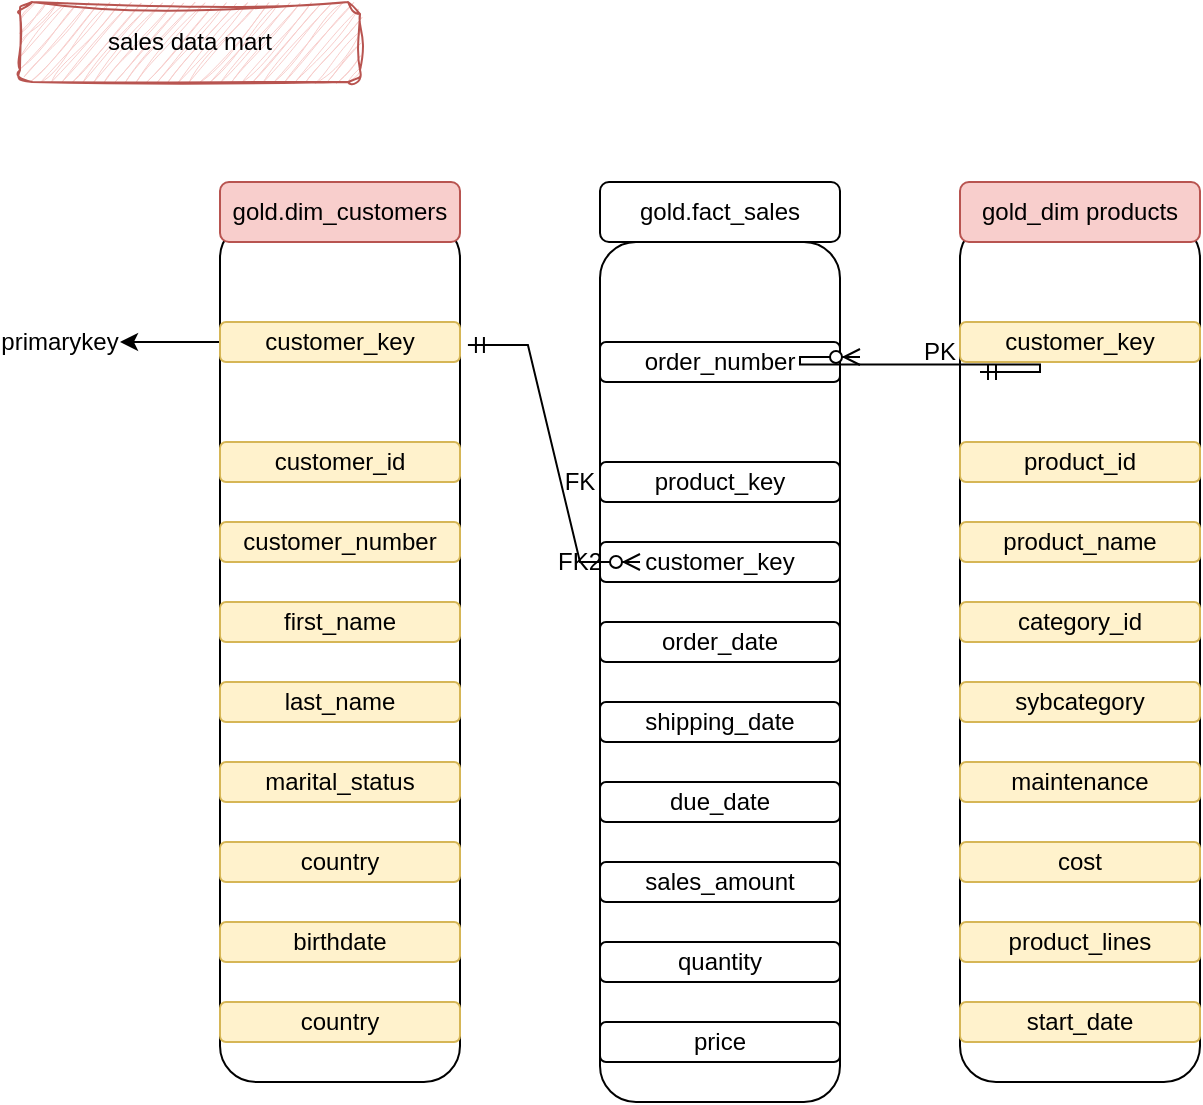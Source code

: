 <mxfile version="28.2.7">
  <diagram name="Page-1" id="BDokYCyjuOf62IB61SW6">
    <mxGraphModel dx="679" dy="1557" grid="1" gridSize="10" guides="1" tooltips="1" connect="1" arrows="1" fold="1" page="1" pageScale="1" pageWidth="850" pageHeight="1100" math="0" shadow="0">
      <root>
        <mxCell id="0" />
        <mxCell id="1" parent="0" />
        <mxCell id="ZybSccJEuu_POBzUD3_6-1" value="" style="rounded=1;whiteSpace=wrap;html=1;fillColor=none;" vertex="1" parent="1">
          <mxGeometry x="130" y="-70" width="120" height="430" as="geometry" />
        </mxCell>
        <mxCell id="ZybSccJEuu_POBzUD3_6-45" style="edgeStyle=orthogonalEdgeStyle;rounded=0;orthogonalLoop=1;jettySize=auto;html=1;exitX=0;exitY=0.5;exitDx=0;exitDy=0;" edge="1" parent="1" source="ZybSccJEuu_POBzUD3_6-2">
          <mxGeometry relative="1" as="geometry">
            <mxPoint x="80" y="-10" as="targetPoint" />
          </mxGeometry>
        </mxCell>
        <mxCell id="ZybSccJEuu_POBzUD3_6-2" value="customer_key" style="rounded=1;whiteSpace=wrap;html=1;fillColor=#fff2cc;strokeColor=#d6b656;" vertex="1" parent="1">
          <mxGeometry x="130" y="-20" width="120" height="20" as="geometry" />
        </mxCell>
        <mxCell id="ZybSccJEuu_POBzUD3_6-3" value="customer_id" style="rounded=1;whiteSpace=wrap;html=1;fillColor=#fff2cc;strokeColor=#d6b656;" vertex="1" parent="1">
          <mxGeometry x="130" y="40" width="120" height="20" as="geometry" />
        </mxCell>
        <mxCell id="ZybSccJEuu_POBzUD3_6-4" value="customer_number" style="rounded=1;whiteSpace=wrap;html=1;fillColor=#fff2cc;strokeColor=#d6b656;" vertex="1" parent="1">
          <mxGeometry x="130" y="80" width="120" height="20" as="geometry" />
        </mxCell>
        <mxCell id="ZybSccJEuu_POBzUD3_6-5" value="first_name" style="rounded=1;whiteSpace=wrap;html=1;fillColor=#fff2cc;strokeColor=#d6b656;" vertex="1" parent="1">
          <mxGeometry x="130" y="120" width="120" height="20" as="geometry" />
        </mxCell>
        <mxCell id="ZybSccJEuu_POBzUD3_6-6" value="last_name" style="rounded=1;whiteSpace=wrap;html=1;fillColor=#fff2cc;strokeColor=#d6b656;" vertex="1" parent="1">
          <mxGeometry x="130" y="160" width="120" height="20" as="geometry" />
        </mxCell>
        <mxCell id="ZybSccJEuu_POBzUD3_6-7" value="marital_status" style="rounded=1;whiteSpace=wrap;html=1;fillColor=#fff2cc;strokeColor=#d6b656;" vertex="1" parent="1">
          <mxGeometry x="130" y="200" width="120" height="20" as="geometry" />
        </mxCell>
        <mxCell id="ZybSccJEuu_POBzUD3_6-8" value="country" style="rounded=1;whiteSpace=wrap;html=1;fillColor=#fff2cc;strokeColor=#d6b656;" vertex="1" parent="1">
          <mxGeometry x="130" y="240" width="120" height="20" as="geometry" />
        </mxCell>
        <mxCell id="ZybSccJEuu_POBzUD3_6-9" value="birthdate" style="rounded=1;whiteSpace=wrap;html=1;fillColor=#fff2cc;strokeColor=#d6b656;" vertex="1" parent="1">
          <mxGeometry x="130" y="280" width="120" height="20" as="geometry" />
        </mxCell>
        <mxCell id="ZybSccJEuu_POBzUD3_6-10" value="country" style="rounded=1;whiteSpace=wrap;html=1;fillColor=#fff2cc;strokeColor=#d6b656;" vertex="1" parent="1">
          <mxGeometry x="130" y="320" width="120" height="20" as="geometry" />
        </mxCell>
        <mxCell id="ZybSccJEuu_POBzUD3_6-12" value="gold.dim_customers" style="rounded=1;whiteSpace=wrap;html=1;fillColor=#f8cecc;strokeColor=#b85450;" vertex="1" parent="1">
          <mxGeometry x="130" y="-90" width="120" height="30" as="geometry" />
        </mxCell>
        <mxCell id="ZybSccJEuu_POBzUD3_6-13" value="" style="rounded=1;whiteSpace=wrap;html=1;fillColor=none;" vertex="1" parent="1">
          <mxGeometry x="500" y="-70" width="120" height="430" as="geometry" />
        </mxCell>
        <mxCell id="ZybSccJEuu_POBzUD3_6-14" value="customer_key" style="rounded=1;whiteSpace=wrap;html=1;fillColor=#fff2cc;strokeColor=#d6b656;" vertex="1" parent="1">
          <mxGeometry x="500" y="-20" width="120" height="20" as="geometry" />
        </mxCell>
        <mxCell id="ZybSccJEuu_POBzUD3_6-15" value="product_id" style="rounded=1;whiteSpace=wrap;html=1;fillColor=#fff2cc;strokeColor=#d6b656;" vertex="1" parent="1">
          <mxGeometry x="500" y="40" width="120" height="20" as="geometry" />
        </mxCell>
        <mxCell id="ZybSccJEuu_POBzUD3_6-16" value="product_name" style="rounded=1;whiteSpace=wrap;html=1;fillColor=#fff2cc;strokeColor=#d6b656;" vertex="1" parent="1">
          <mxGeometry x="500" y="80" width="120" height="20" as="geometry" />
        </mxCell>
        <mxCell id="ZybSccJEuu_POBzUD3_6-17" value="category_id" style="rounded=1;whiteSpace=wrap;html=1;fillColor=#fff2cc;strokeColor=#d6b656;" vertex="1" parent="1">
          <mxGeometry x="500" y="120" width="120" height="20" as="geometry" />
        </mxCell>
        <mxCell id="ZybSccJEuu_POBzUD3_6-18" value="sybcategory" style="rounded=1;whiteSpace=wrap;html=1;fillColor=#fff2cc;strokeColor=#d6b656;" vertex="1" parent="1">
          <mxGeometry x="500" y="160" width="120" height="20" as="geometry" />
        </mxCell>
        <mxCell id="ZybSccJEuu_POBzUD3_6-19" value="maintenance" style="rounded=1;whiteSpace=wrap;html=1;fillColor=#fff2cc;strokeColor=#d6b656;" vertex="1" parent="1">
          <mxGeometry x="500" y="200" width="120" height="20" as="geometry" />
        </mxCell>
        <mxCell id="ZybSccJEuu_POBzUD3_6-20" value="cost" style="rounded=1;whiteSpace=wrap;html=1;fillColor=#fff2cc;strokeColor=#d6b656;" vertex="1" parent="1">
          <mxGeometry x="500" y="240" width="120" height="20" as="geometry" />
        </mxCell>
        <mxCell id="ZybSccJEuu_POBzUD3_6-21" value="product_lines" style="rounded=1;whiteSpace=wrap;html=1;fillColor=#fff2cc;strokeColor=#d6b656;" vertex="1" parent="1">
          <mxGeometry x="500" y="280" width="120" height="20" as="geometry" />
        </mxCell>
        <mxCell id="ZybSccJEuu_POBzUD3_6-22" value="start_date" style="rounded=1;whiteSpace=wrap;html=1;fillColor=#fff2cc;strokeColor=#d6b656;" vertex="1" parent="1">
          <mxGeometry x="500" y="320" width="120" height="20" as="geometry" />
        </mxCell>
        <mxCell id="ZybSccJEuu_POBzUD3_6-23" value="gold_dim products" style="rounded=1;whiteSpace=wrap;html=1;fillColor=#f8cecc;strokeColor=#b85450;" vertex="1" parent="1">
          <mxGeometry x="500" y="-90" width="120" height="30" as="geometry" />
        </mxCell>
        <mxCell id="ZybSccJEuu_POBzUD3_6-34" value="" style="rounded=1;whiteSpace=wrap;html=1;fillColor=none;strokeColor=default;" vertex="1" parent="1">
          <mxGeometry x="320" y="-60" width="120" height="430" as="geometry" />
        </mxCell>
        <mxCell id="ZybSccJEuu_POBzUD3_6-35" value="order_number" style="rounded=1;whiteSpace=wrap;html=1;fillColor=none;strokeColor=default;" vertex="1" parent="1">
          <mxGeometry x="320" y="-10" width="120" height="20" as="geometry" />
        </mxCell>
        <mxCell id="ZybSccJEuu_POBzUD3_6-36" value="product_key" style="rounded=1;whiteSpace=wrap;html=1;fillColor=none;strokeColor=default;" vertex="1" parent="1">
          <mxGeometry x="320" y="50" width="120" height="20" as="geometry" />
        </mxCell>
        <mxCell id="ZybSccJEuu_POBzUD3_6-37" value="customer_key" style="rounded=1;whiteSpace=wrap;html=1;fillColor=none;strokeColor=default;" vertex="1" parent="1">
          <mxGeometry x="320" y="90" width="120" height="20" as="geometry" />
        </mxCell>
        <mxCell id="ZybSccJEuu_POBzUD3_6-38" value="order_date" style="rounded=1;whiteSpace=wrap;html=1;fillColor=none;strokeColor=default;" vertex="1" parent="1">
          <mxGeometry x="320" y="130" width="120" height="20" as="geometry" />
        </mxCell>
        <mxCell id="ZybSccJEuu_POBzUD3_6-39" value="shipping_date" style="rounded=1;whiteSpace=wrap;html=1;fillColor=none;strokeColor=default;" vertex="1" parent="1">
          <mxGeometry x="320" y="170" width="120" height="20" as="geometry" />
        </mxCell>
        <mxCell id="ZybSccJEuu_POBzUD3_6-40" value="due_date" style="rounded=1;whiteSpace=wrap;html=1;fillColor=none;strokeColor=default;" vertex="1" parent="1">
          <mxGeometry x="320" y="210" width="120" height="20" as="geometry" />
        </mxCell>
        <mxCell id="ZybSccJEuu_POBzUD3_6-41" value="sales_amount" style="rounded=1;whiteSpace=wrap;html=1;fillColor=none;strokeColor=default;" vertex="1" parent="1">
          <mxGeometry x="320" y="250" width="120" height="20" as="geometry" />
        </mxCell>
        <mxCell id="ZybSccJEuu_POBzUD3_6-42" value="quantity" style="rounded=1;whiteSpace=wrap;html=1;fillColor=none;strokeColor=default;" vertex="1" parent="1">
          <mxGeometry x="320" y="290" width="120" height="20" as="geometry" />
        </mxCell>
        <mxCell id="ZybSccJEuu_POBzUD3_6-43" value="price" style="rounded=1;whiteSpace=wrap;html=1;fillColor=none;strokeColor=default;" vertex="1" parent="1">
          <mxGeometry x="320" y="330" width="120" height="20" as="geometry" />
        </mxCell>
        <mxCell id="ZybSccJEuu_POBzUD3_6-44" value="gold.fact_sales" style="rounded=1;whiteSpace=wrap;html=1;fillColor=none;strokeColor=default;" vertex="1" parent="1">
          <mxGeometry x="320" y="-90" width="120" height="30" as="geometry" />
        </mxCell>
        <mxCell id="ZybSccJEuu_POBzUD3_6-46" value="primarykey" style="text;html=1;whiteSpace=wrap;strokeColor=none;fillColor=none;align=center;verticalAlign=middle;rounded=0;" vertex="1" parent="1">
          <mxGeometry x="20" y="-25" width="60" height="30" as="geometry" />
        </mxCell>
        <mxCell id="ZybSccJEuu_POBzUD3_6-48" value="PK" style="text;html=1;whiteSpace=wrap;strokeColor=none;fillColor=none;align=center;verticalAlign=middle;rounded=0;" vertex="1" parent="1">
          <mxGeometry x="460" y="-20" width="60" height="30" as="geometry" />
        </mxCell>
        <mxCell id="ZybSccJEuu_POBzUD3_6-51" value="FK&lt;span style=&quot;color: rgba(0, 0, 0, 0); font-family: monospace; font-size: 0px; text-align: start; text-wrap-mode: nowrap;&quot;&gt;%3CmxGraphModel%3E%3Croot%3E%3CmxCell%20id%3D%220%22%2F%3E%3CmxCell%20id%3D%221%22%20parent%3D%220%22%2F%3E%3CmxCell%20id%3D%222%22%20value%3D%22%22%20style%3D%22rounded%3D1%3BwhiteSpace%3Dwrap%3Bhtml%3D1%3BfillColor%3Dnone%3B%22%20vertex%3D%221%22%20parent%3D%221%22%3E%3CmxGeometry%20x%3D%22340%22%20y%3D%22-70%22%20width%3D%22120%22%20height%3D%22430%22%20as%3D%22geometry%22%2F%3E%3C%2FmxCell%3E%3CmxCell%20id%3D%223%22%20value%3D%22customer_key%22%20style%3D%22rounded%3D1%3BwhiteSpace%3Dwrap%3Bhtml%3D1%3BfillColor%3D%23fff2cc%3BstrokeColor%3D%23d6b656%3B%22%20vertex%3D%221%22%20parent%3D%221%22%3E%3CmxGeometry%20x%3D%22340%22%20y%3D%22-20%22%20width%3D%22120%22%20height%3D%2220%22%20as%3D%22geometry%22%2F%3E%3C%2FmxCell%3E%3CmxCell%20id%3D%224%22%20value%3D%22product_id%22%20style%3D%22rounded%3D1%3BwhiteSpace%3Dwrap%3Bhtml%3D1%3BfillColor%3D%23fff2cc%3BstrokeColor%3D%23d6b656%3B%22%20vertex%3D%221%22%20parent%3D%221%22%3E%3CmxGeometry%20x%3D%22340%22%20y%3D%2240%22%20width%3D%22120%22%20height%3D%2220%22%20as%3D%22geometry%22%2F%3E%3C%2FmxCell%3E%3CmxCell%20id%3D%225%22%20value%3D%22product_name%22%20style%3D%22rounded%3D1%3BwhiteSpace%3Dwrap%3Bhtml%3D1%3BfillColor%3D%23fff2cc%3BstrokeColor%3D%23d6b656%3B%22%20vertex%3D%221%22%20parent%3D%221%22%3E%3CmxGeometry%20x%3D%22340%22%20y%3D%2280%22%20width%3D%22120%22%20height%3D%2220%22%20as%3D%22geometry%22%2F%3E%3C%2FmxCell%3E%3CmxCell%20id%3D%226%22%20value%3D%22category_id%22%20style%3D%22rounded%3D1%3BwhiteSpace%3Dwrap%3Bhtml%3D1%3BfillColor%3D%23fff2cc%3BstrokeColor%3D%23d6b656%3B%22%20vertex%3D%221%22%20parent%3D%221%22%3E%3CmxGeometry%20x%3D%22340%22%20y%3D%22120%22%20width%3D%22120%22%20height%3D%2220%22%20as%3D%22geometry%22%2F%3E%3C%2FmxCell%3E%3CmxCell%20id%3D%227%22%20value%3D%22sybcategory%22%20style%3D%22rounded%3D1%3BwhiteSpace%3Dwrap%3Bhtml%3D1%3BfillColor%3D%23fff2cc%3BstrokeColor%3D%23d6b656%3B%22%20vertex%3D%221%22%20parent%3D%221%22%3E%3CmxGeometry%20x%3D%22340%22%20y%3D%22160%22%20width%3D%22120%22%20height%3D%2220%22%20as%3D%22geometry%22%2F%3E%3C%2FmxCell%3E%3CmxCell%20id%3D%228%22%20value%3D%22mantenance%22%20style%3D%22rounded%3D1%3BwhiteSpace%3Dwrap%3Bhtml%3D1%3BfillColor%3D%23fff2cc%3BstrokeColor%3D%23d6b656%3B%22%20vertex%3D%221%22%20parent%3D%221%22%3E%3CmxGeometry%20x%3D%22340%22%20y%3D%22200%22%20width%3D%22120%22%20height%3D%2220%22%20as%3D%22geometry%22%2F%3E%3C%2FmxCell%3E%3CmxCell%20id%3D%229%22%20value%3D%22cost%22%20style%3D%22rounded%3D1%3BwhiteSpace%3Dwrap%3Bhtml%3D1%3BfillColor%3D%23fff2cc%3BstrokeColor%3D%23d6b656%3B%22%20vertex%3D%221%22%20parent%3D%221%22%3E%3CmxGeometry%20x%3D%22340%22%20y%3D%22240%22%20width%3D%22120%22%20height%3D%2220%22%20as%3D%22geometry%22%2F%3E%3C%2FmxCell%3E%3CmxCell%20id%3D%2210%22%20value%3D%22product_lines%22%20style%3D%22rounded%3D1%3BwhiteSpace%3Dwrap%3Bhtml%3D1%3BfillColor%3D%23fff2cc%3BstrokeColor%3D%23d6b656%3B%22%20vertex%3D%221%22%20parent%3D%221%22%3E%3CmxGeometry%20x%3D%22340%22%20y%3D%22280%22%20width%3D%22120%22%20height%3D%2220%22%20as%3D%22geometry%22%2F%3E%3C%2FmxCell%3E%3CmxCell%20id%3D%2211%22%20value%3D%22start_date%22%20style%3D%22rounded%3D1%3BwhiteSpace%3Dwrap%3Bhtml%3D1%3BfillColor%3D%23fff2cc%3BstrokeColor%3D%23d6b656%3B%22%20vertex%3D%221%22%20parent%3D%221%22%3E%3CmxGeometry%20x%3D%22340%22%20y%3D%22320%22%20width%3D%22120%22%20height%3D%2220%22%20as%3D%22geometry%22%2F%3E%3C%2FmxCell%3E%3CmxCell%20id%3D%2212%22%20value%3D%22gold.dim_customers%22%20style%3D%22rounded%3D1%3BwhiteSpace%3Dwrap%3Bhtml%3D1%3BfillColor%3D%23f8cecc%3BstrokeColor%3D%23b85450%3B%22%20vertex%3D%221%22%20parent%3D%221%22%3E%3CmxGeometry%20x%3D%22340%22%20y%3D%22-90%22%20width%3D%22120%22%20height%3D%2230%22%20as%3D%22geometry%22%2F%3E%3C%2FmxCell%3E%3C%2Froot%3E%3C%2FmxGraphModel%3E&lt;/span&gt;" style="text;html=1;whiteSpace=wrap;strokeColor=none;fillColor=none;align=center;verticalAlign=middle;rounded=0;" vertex="1" parent="1">
          <mxGeometry x="280" y="45" width="60" height="30" as="geometry" />
        </mxCell>
        <mxCell id="ZybSccJEuu_POBzUD3_6-52" value="FK2" style="text;html=1;whiteSpace=wrap;strokeColor=none;fillColor=none;align=center;verticalAlign=middle;rounded=0;" vertex="1" parent="1">
          <mxGeometry x="280" y="85" width="60" height="30" as="geometry" />
        </mxCell>
        <mxCell id="ZybSccJEuu_POBzUD3_6-56" value="" style="edgeStyle=entityRelationEdgeStyle;fontSize=12;html=1;endArrow=ERzeroToMany;startArrow=ERmandOne;rounded=0;exitX=1.033;exitY=0.143;exitDx=0;exitDy=0;exitPerimeter=0;entryX=1;entryY=0.5;entryDx=0;entryDy=0;" edge="1" parent="1" source="ZybSccJEuu_POBzUD3_6-1" target="ZybSccJEuu_POBzUD3_6-52">
          <mxGeometry width="100" height="100" relative="1" as="geometry">
            <mxPoint x="300" y="120" as="sourcePoint" />
            <mxPoint x="400" y="20" as="targetPoint" />
          </mxGeometry>
        </mxCell>
        <mxCell id="ZybSccJEuu_POBzUD3_6-59" value="" style="edgeStyle=entityRelationEdgeStyle;fontSize=12;html=1;endArrow=ERzeroToMany;startArrow=ERmandOne;rounded=0;entryX=0;entryY=0.25;entryDx=0;entryDy=0;" edge="1" parent="1">
          <mxGeometry width="100" height="100" relative="1" as="geometry">
            <mxPoint x="510" y="5" as="sourcePoint" />
            <mxPoint x="450" y="-2.5" as="targetPoint" />
            <Array as="points">
              <mxPoint x="430" />
              <mxPoint x="430" y="8" />
              <mxPoint x="430" y="8" />
            </Array>
          </mxGeometry>
        </mxCell>
        <mxCell id="ZybSccJEuu_POBzUD3_6-60" value="sales data mart" style="text;html=1;whiteSpace=wrap;strokeColor=#b85450;fillColor=#f8cecc;align=center;verticalAlign=middle;rounded=1;glass=0;sketch=1;curveFitting=1;jiggle=2;fillStyle=auto;gradientColor=none;gradientDirection=west;" vertex="1" parent="1">
          <mxGeometry x="30" y="-180" width="170" height="40" as="geometry" />
        </mxCell>
      </root>
    </mxGraphModel>
  </diagram>
</mxfile>
